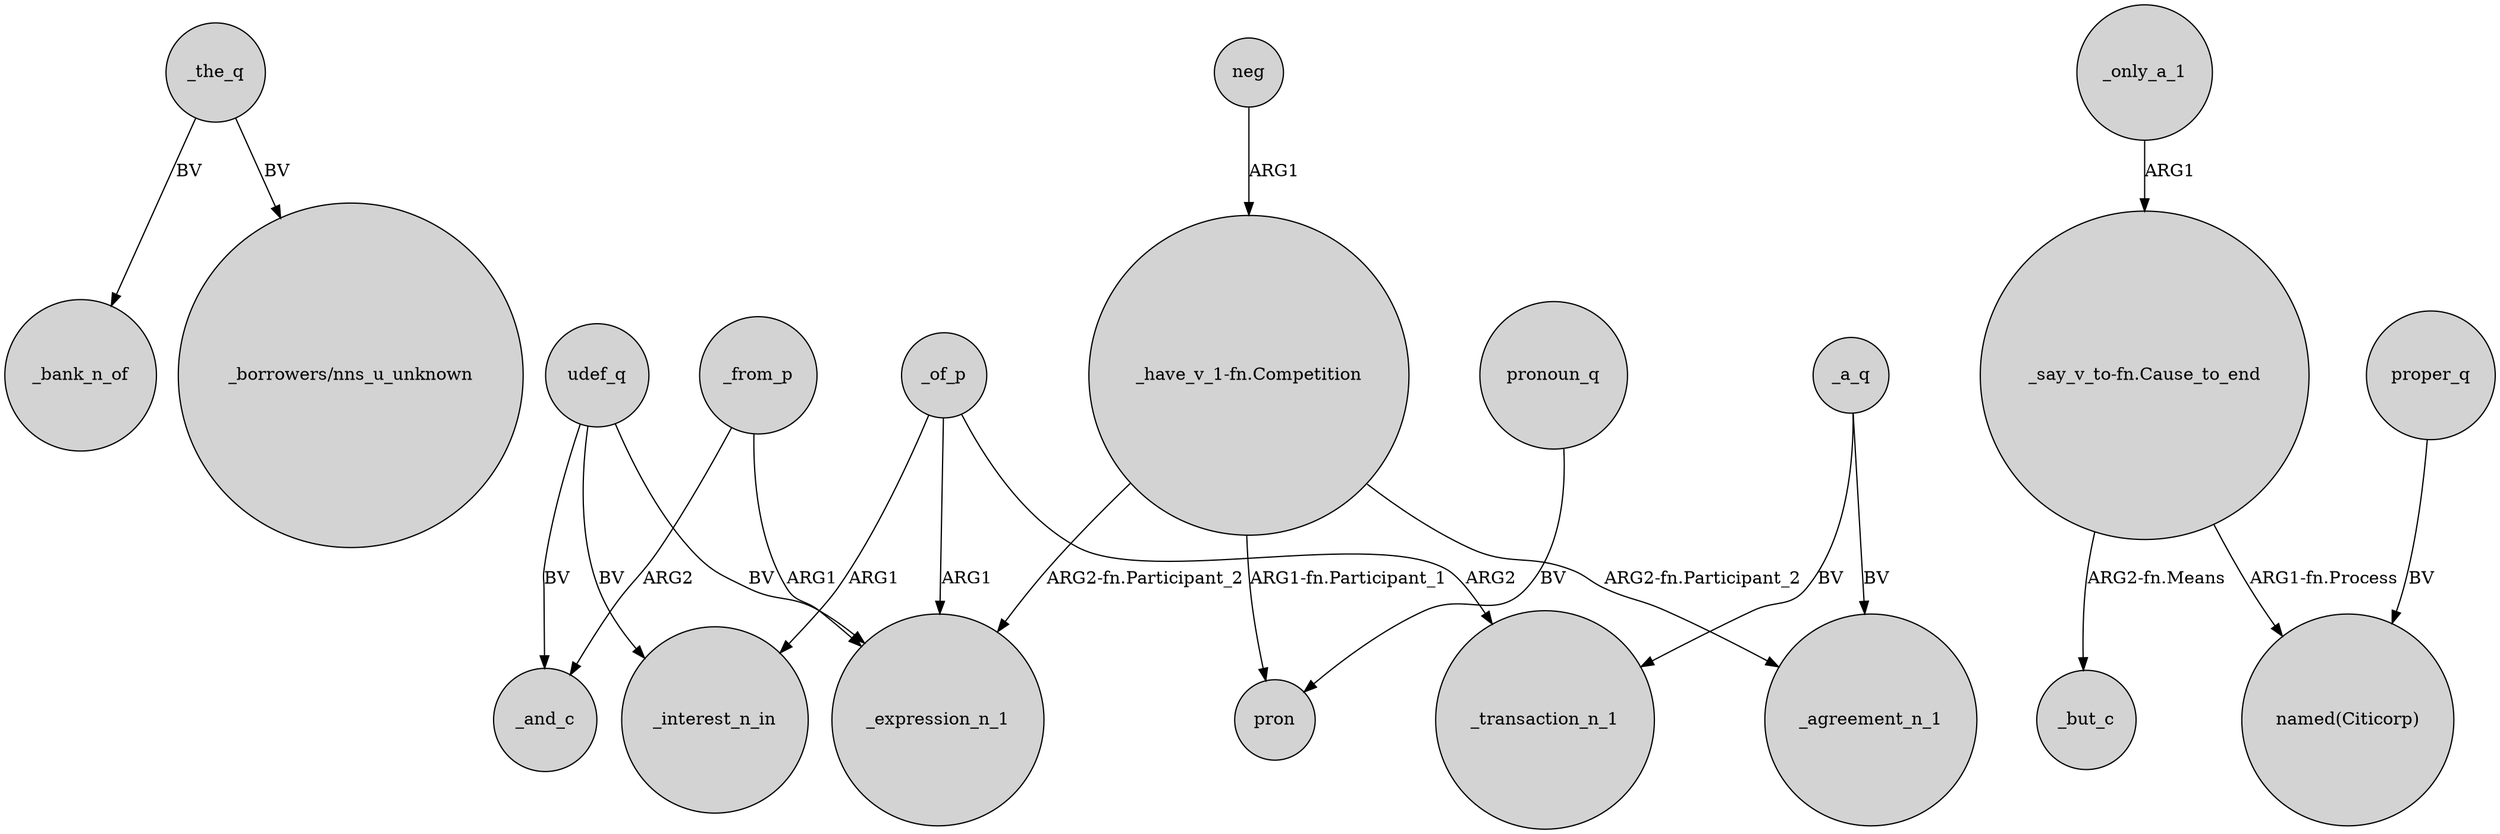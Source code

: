 digraph {
	node [shape=circle style=filled]
	_the_q -> _bank_n_of [label=BV]
	_from_p -> _and_c [label=ARG2]
	"_have_v_1-fn.Competition" -> pron [label="ARG1-fn.Participant_1"]
	_of_p -> _transaction_n_1 [label=ARG2]
	udef_q -> _and_c [label=BV]
	_a_q -> _transaction_n_1 [label=BV]
	_only_a_1 -> "_say_v_to-fn.Cause_to_end" [label=ARG1]
	"_say_v_to-fn.Cause_to_end" -> "named(Citicorp)" [label="ARG1-fn.Process"]
	pronoun_q -> pron [label=BV]
	neg -> "_have_v_1-fn.Competition" [label=ARG1]
	_the_q -> "_borrowers/nns_u_unknown" [label=BV]
	_of_p -> _expression_n_1 [label=ARG1]
	_a_q -> _agreement_n_1 [label=BV]
	_of_p -> _interest_n_in [label=ARG1]
	"_say_v_to-fn.Cause_to_end" -> _but_c [label="ARG2-fn.Means"]
	_from_p -> _expression_n_1 [label=ARG1]
	"_have_v_1-fn.Competition" -> _expression_n_1 [label="ARG2-fn.Participant_2"]
	udef_q -> _interest_n_in [label=BV]
	"_have_v_1-fn.Competition" -> _agreement_n_1 [label="ARG2-fn.Participant_2"]
	udef_q -> _expression_n_1 [label=BV]
	proper_q -> "named(Citicorp)" [label=BV]
}
